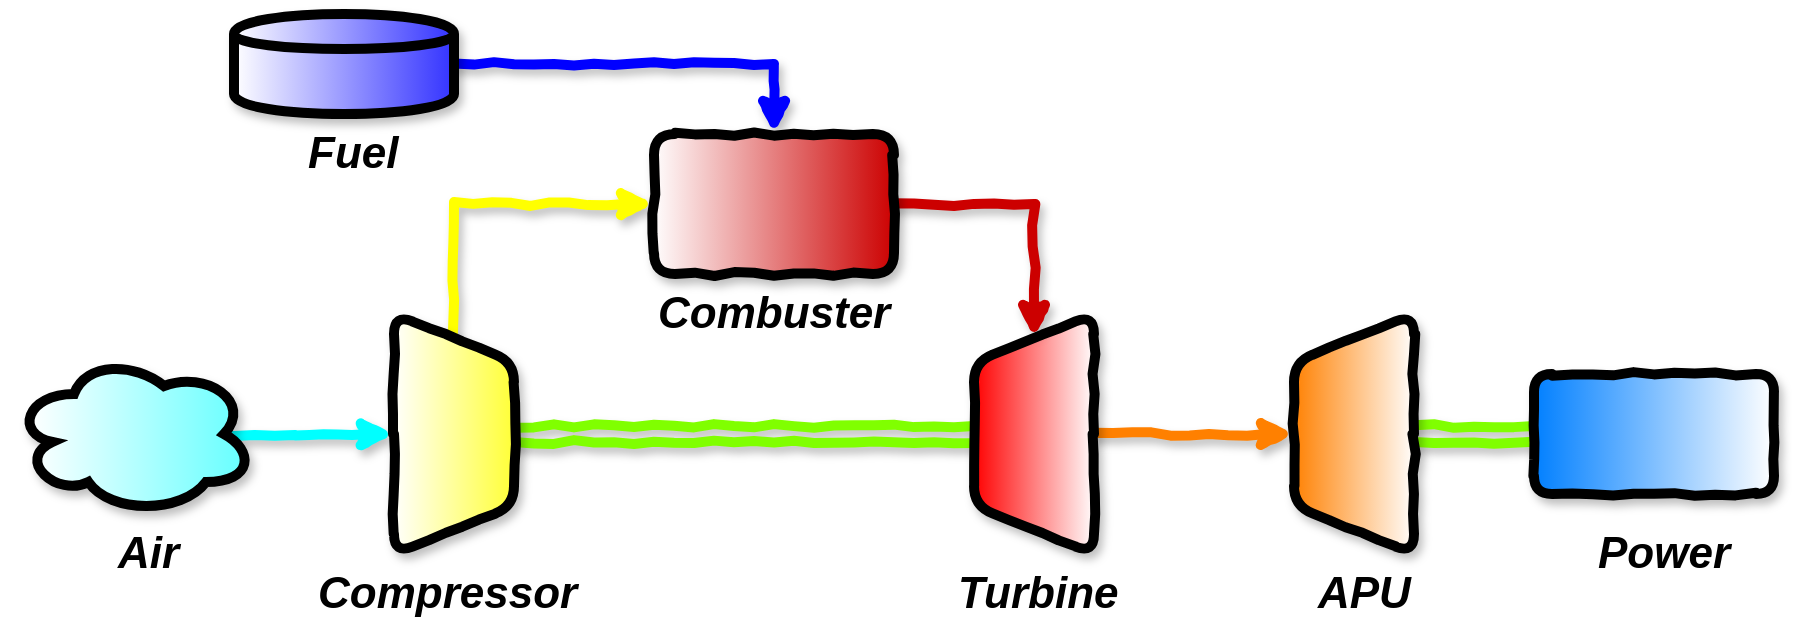<mxfile version="12.4.8" type="github"><diagram id="LeEJ0j1ei-fFT8V-uSU5" name="Page-1"><mxGraphModel dx="1878" dy="500" grid="1" gridSize="10" guides="1" tooltips="1" connect="1" arrows="1" fold="1" page="1" pageScale="1" pageWidth="827" pageHeight="1169" math="0" shadow="0"><root><mxCell id="0"/><mxCell id="1" parent="0"/><mxCell id="aGVpu8ijVsB3-S7iqkF8-14" value="" style="edgeStyle=orthogonalEdgeStyle;rounded=0;orthogonalLoop=1;jettySize=auto;html=1;strokeWidth=5;entryX=0;entryY=0.5;entryDx=0;entryDy=0;strokeColor=#FFFF00;shadow=1;comic=1;" edge="1" parent="1" source="aGVpu8ijVsB3-S7iqkF8-1" target="aGVpu8ijVsB3-S7iqkF8-10"><mxGeometry relative="1" as="geometry"><mxPoint x="-280" y="478" as="targetPoint"/><Array as="points"><mxPoint x="-280" y="455"/></Array></mxGeometry></mxCell><mxCell id="aGVpu8ijVsB3-S7iqkF8-34" value="" style="edgeStyle=orthogonalEdgeStyle;shape=link;rounded=0;orthogonalLoop=1;jettySize=auto;html=1;strokeWidth=5;entryX=0.5;entryY=0;entryDx=0;entryDy=0;shadow=1;comic=1;strokeColor=#80FF00;" edge="1" parent="1" source="aGVpu8ijVsB3-S7iqkF8-1" target="aGVpu8ijVsB3-S7iqkF8-2"><mxGeometry relative="1" as="geometry"><mxPoint x="-110" y="570" as="targetPoint"/></mxGeometry></mxCell><mxCell id="aGVpu8ijVsB3-S7iqkF8-1" value="" style="shape=trapezoid;perimeter=trapezoidPerimeter;whiteSpace=wrap;html=1;strokeWidth=5;fillColor=#FFFF33;rotation=90;gradientColor=#FFFFFF;gradientDirection=south;shadow=1;rounded=1;comic=1;" vertex="1" parent="1"><mxGeometry x="-340" y="540" width="120" height="60" as="geometry"/></mxCell><mxCell id="aGVpu8ijVsB3-S7iqkF8-17" value="" style="edgeStyle=orthogonalEdgeStyle;rounded=0;orthogonalLoop=1;jettySize=auto;html=1;strokeWidth=5;strokeColor=#FF8000;shadow=1;comic=1;" edge="1" parent="1" source="aGVpu8ijVsB3-S7iqkF8-2" target="aGVpu8ijVsB3-S7iqkF8-6"><mxGeometry relative="1" as="geometry"/></mxCell><mxCell id="aGVpu8ijVsB3-S7iqkF8-2" value="" style="shape=trapezoid;perimeter=trapezoidPerimeter;whiteSpace=wrap;html=1;strokeWidth=5;fillColor=#FF0000;rotation=-90;gradientColor=#ffffff;gradientDirection=south;rounded=1;shadow=1;comic=1;" vertex="1" parent="1"><mxGeometry x="-50" y="540" width="120" height="60" as="geometry"/></mxCell><mxCell id="aGVpu8ijVsB3-S7iqkF8-32" value="" style="edgeStyle=orthogonalEdgeStyle;rounded=0;orthogonalLoop=1;jettySize=auto;html=1;strokeWidth=5;shape=link;shadow=1;comic=1;strokeColor=#80FF00;" edge="1" parent="1" source="aGVpu8ijVsB3-S7iqkF8-6" target="aGVpu8ijVsB3-S7iqkF8-9"><mxGeometry relative="1" as="geometry"/></mxCell><mxCell id="aGVpu8ijVsB3-S7iqkF8-6" value="" style="shape=trapezoid;perimeter=trapezoidPerimeter;whiteSpace=wrap;html=1;strokeWidth=5;fillColor=#FF8000;rotation=-90;gradientColor=#ffffff;gradientDirection=south;rounded=1;shadow=1;comic=1;" vertex="1" parent="1"><mxGeometry x="110" y="540" width="120" height="60" as="geometry"/></mxCell><mxCell id="aGVpu8ijVsB3-S7iqkF8-9" value="" style="rounded=1;whiteSpace=wrap;html=1;strokeWidth=5;fillColor=#007FFF;glass=0;shadow=1;comic=1;gradientColor=#ffffff;gradientDirection=east;" vertex="1" parent="1"><mxGeometry x="260" y="540" width="120" height="60" as="geometry"/></mxCell><mxCell id="aGVpu8ijVsB3-S7iqkF8-16" value="" style="edgeStyle=orthogonalEdgeStyle;rounded=0;orthogonalLoop=1;jettySize=auto;html=1;strokeWidth=5;entryX=1;entryY=0.5;entryDx=0;entryDy=0;strokeColor=#CC0000;shadow=1;comic=1;" edge="1" parent="1" source="aGVpu8ijVsB3-S7iqkF8-10" target="aGVpu8ijVsB3-S7iqkF8-2"><mxGeometry relative="1" as="geometry"><mxPoint y="460" as="targetPoint"/></mxGeometry></mxCell><mxCell id="aGVpu8ijVsB3-S7iqkF8-10" value="" style="rounded=1;whiteSpace=wrap;html=1;strokeWidth=5;fillColor=#CC0000;comic=1;shadow=1;gradientColor=#ffffff;gradientDirection=west;" vertex="1" parent="1"><mxGeometry x="-180" y="420" width="120" height="70" as="geometry"/></mxCell><mxCell id="aGVpu8ijVsB3-S7iqkF8-26" value="" style="edgeStyle=orthogonalEdgeStyle;rounded=0;orthogonalLoop=1;jettySize=auto;html=1;strokeWidth=5;entryX=0.5;entryY=0;entryDx=0;entryDy=0;strokeColor=#0000FF;shadow=1;comic=1;" edge="1" parent="1" source="aGVpu8ijVsB3-S7iqkF8-24" target="aGVpu8ijVsB3-S7iqkF8-10"><mxGeometry relative="1" as="geometry"><mxPoint x="-120" y="370" as="targetPoint"/></mxGeometry></mxCell><mxCell id="aGVpu8ijVsB3-S7iqkF8-24" value="" style="shape=cylinder;whiteSpace=wrap;html=1;boundedLbl=1;backgroundOutline=1;strokeWidth=5;fillColor=#3333FF;shadow=1;gradientColor=#ffffff;gradientDirection=west;" vertex="1" parent="1"><mxGeometry x="-390" y="360" width="110" height="50" as="geometry"/></mxCell><mxCell id="aGVpu8ijVsB3-S7iqkF8-29" value="" style="edgeStyle=orthogonalEdgeStyle;orthogonalLoop=1;jettySize=auto;html=1;strokeWidth=5;strokeColor=#00FFFF;rounded=0;targetPerimeterSpacing=0;jumpStyle=none;shadow=1;comic=1;" edge="1" parent="1" target="aGVpu8ijVsB3-S7iqkF8-1"><mxGeometry relative="1" as="geometry"><mxPoint x="-410" y="570" as="sourcePoint"/></mxGeometry></mxCell><mxCell id="aGVpu8ijVsB3-S7iqkF8-30" value="" style="ellipse;shape=cloud;whiteSpace=wrap;html=1;strokeWidth=5;fillColor=#66FFFF;gradientColor=#ffffff;gradientDirection=west;shadow=1;" vertex="1" parent="1"><mxGeometry x="-500" y="530" width="120" height="80" as="geometry"/></mxCell><mxCell id="aGVpu8ijVsB3-S7iqkF8-35" value="&lt;font size=&quot;1&quot;&gt;&lt;b&gt;&lt;i style=&quot;font-size: 22px&quot;&gt;Air&lt;/i&gt;&lt;/b&gt;&lt;/font&gt;" style="text;html=1;" vertex="1" parent="1"><mxGeometry x="-450" y="610" width="40" height="30" as="geometry"/></mxCell><mxCell id="aGVpu8ijVsB3-S7iqkF8-36" value="&lt;font size=&quot;1&quot;&gt;&lt;b&gt;&lt;i style=&quot;font-size: 22px&quot;&gt;Compressor&lt;/i&gt;&lt;/b&gt;&lt;/font&gt;" style="text;html=1;" vertex="1" parent="1"><mxGeometry x="-350" y="630" width="40" height="30" as="geometry"/></mxCell><mxCell id="aGVpu8ijVsB3-S7iqkF8-37" value="&lt;font size=&quot;1&quot;&gt;&lt;b&gt;&lt;i style=&quot;font-size: 22px&quot;&gt;Turbine&lt;/i&gt;&lt;/b&gt;&lt;/font&gt;" style="text;html=1;" vertex="1" parent="1"><mxGeometry x="-30" y="630" width="40" height="30" as="geometry"/></mxCell><mxCell id="aGVpu8ijVsB3-S7iqkF8-42" value="&lt;font size=&quot;1&quot;&gt;&lt;b&gt;&lt;i style=&quot;font-size: 22px&quot;&gt;APU&lt;/i&gt;&lt;/b&gt;&lt;/font&gt;" style="text;html=1;" vertex="1" parent="1"><mxGeometry x="150" y="630" width="40" height="30" as="geometry"/></mxCell><mxCell id="aGVpu8ijVsB3-S7iqkF8-43" value="&lt;font size=&quot;1&quot;&gt;&lt;b&gt;&lt;i style=&quot;font-size: 22px&quot;&gt;Power&lt;/i&gt;&lt;/b&gt;&lt;/font&gt;" style="text;html=1;" vertex="1" parent="1"><mxGeometry x="290" y="610" width="40" height="30" as="geometry"/></mxCell><mxCell id="aGVpu8ijVsB3-S7iqkF8-44" value="&lt;font size=&quot;1&quot;&gt;&lt;b&gt;&lt;i style=&quot;font-size: 22px&quot;&gt;Combuster&lt;/i&gt;&lt;/b&gt;&lt;/font&gt;" style="text;html=1;" vertex="1" parent="1"><mxGeometry x="-180" y="490" width="40" height="30" as="geometry"/></mxCell><mxCell id="aGVpu8ijVsB3-S7iqkF8-45" value="&lt;font size=&quot;1&quot;&gt;&lt;b&gt;&lt;i style=&quot;font-size: 22px&quot;&gt;Fuel&lt;/i&gt;&lt;/b&gt;&lt;/font&gt;" style="text;html=1;" vertex="1" parent="1"><mxGeometry x="-355" y="410" width="40" height="30" as="geometry"/></mxCell></root></mxGraphModel></diagram></mxfile>